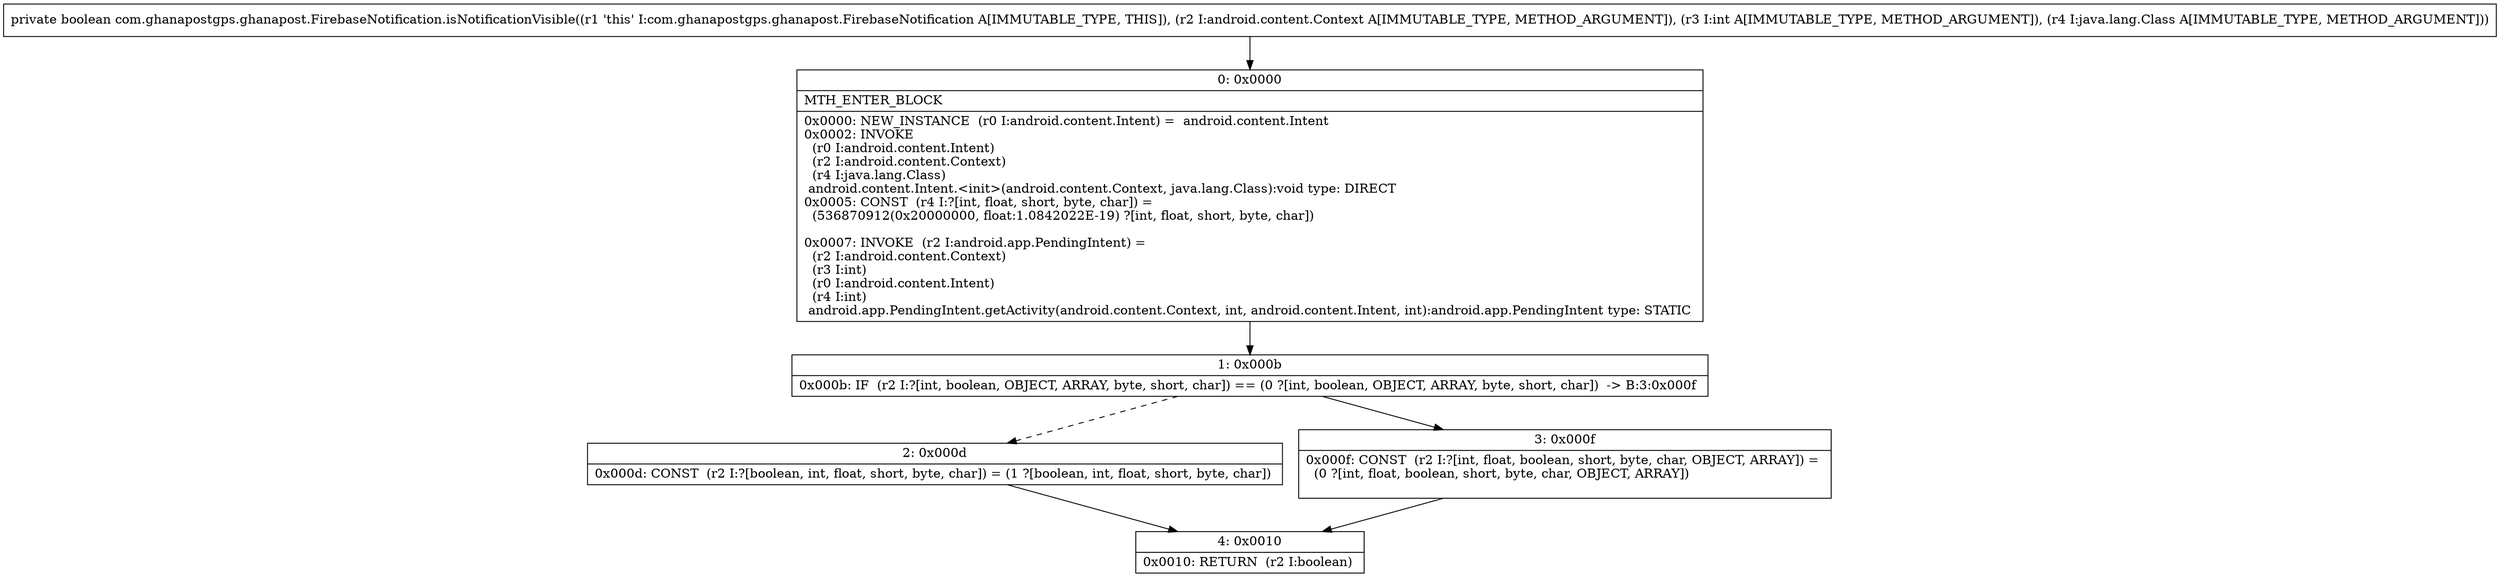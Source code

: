 digraph "CFG forcom.ghanapostgps.ghanapost.FirebaseNotification.isNotificationVisible(Landroid\/content\/Context;ILjava\/lang\/Class;)Z" {
Node_0 [shape=record,label="{0\:\ 0x0000|MTH_ENTER_BLOCK\l|0x0000: NEW_INSTANCE  (r0 I:android.content.Intent) =  android.content.Intent \l0x0002: INVOKE  \l  (r0 I:android.content.Intent)\l  (r2 I:android.content.Context)\l  (r4 I:java.lang.Class)\l android.content.Intent.\<init\>(android.content.Context, java.lang.Class):void type: DIRECT \l0x0005: CONST  (r4 I:?[int, float, short, byte, char]) = \l  (536870912(0x20000000, float:1.0842022E\-19) ?[int, float, short, byte, char])\l \l0x0007: INVOKE  (r2 I:android.app.PendingIntent) = \l  (r2 I:android.content.Context)\l  (r3 I:int)\l  (r0 I:android.content.Intent)\l  (r4 I:int)\l android.app.PendingIntent.getActivity(android.content.Context, int, android.content.Intent, int):android.app.PendingIntent type: STATIC \l}"];
Node_1 [shape=record,label="{1\:\ 0x000b|0x000b: IF  (r2 I:?[int, boolean, OBJECT, ARRAY, byte, short, char]) == (0 ?[int, boolean, OBJECT, ARRAY, byte, short, char])  \-\> B:3:0x000f \l}"];
Node_2 [shape=record,label="{2\:\ 0x000d|0x000d: CONST  (r2 I:?[boolean, int, float, short, byte, char]) = (1 ?[boolean, int, float, short, byte, char]) \l}"];
Node_3 [shape=record,label="{3\:\ 0x000f|0x000f: CONST  (r2 I:?[int, float, boolean, short, byte, char, OBJECT, ARRAY]) = \l  (0 ?[int, float, boolean, short, byte, char, OBJECT, ARRAY])\l \l}"];
Node_4 [shape=record,label="{4\:\ 0x0010|0x0010: RETURN  (r2 I:boolean) \l}"];
MethodNode[shape=record,label="{private boolean com.ghanapostgps.ghanapost.FirebaseNotification.isNotificationVisible((r1 'this' I:com.ghanapostgps.ghanapost.FirebaseNotification A[IMMUTABLE_TYPE, THIS]), (r2 I:android.content.Context A[IMMUTABLE_TYPE, METHOD_ARGUMENT]), (r3 I:int A[IMMUTABLE_TYPE, METHOD_ARGUMENT]), (r4 I:java.lang.Class A[IMMUTABLE_TYPE, METHOD_ARGUMENT])) }"];
MethodNode -> Node_0;
Node_0 -> Node_1;
Node_1 -> Node_2[style=dashed];
Node_1 -> Node_3;
Node_2 -> Node_4;
Node_3 -> Node_4;
}

